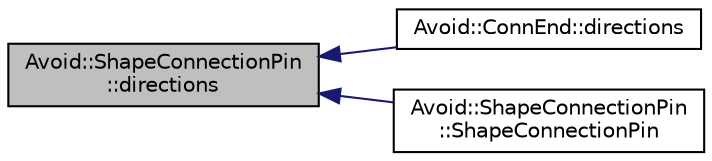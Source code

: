 digraph "Avoid::ShapeConnectionPin::directions"
{
  edge [fontname="Helvetica",fontsize="10",labelfontname="Helvetica",labelfontsize="10"];
  node [fontname="Helvetica",fontsize="10",shape=record];
  rankdir="LR";
  Node1 [label="Avoid::ShapeConnectionPin\l::directions",height=0.2,width=0.4,color="black", fillcolor="grey75", style="filled" fontcolor="black"];
  Node1 -> Node2 [dir="back",color="midnightblue",fontsize="10",style="solid",fontname="Helvetica"];
  Node2 [label="Avoid::ConnEnd::directions",height=0.2,width=0.4,color="black", fillcolor="white", style="filled",URL="$classAvoid_1_1ConnEnd.html#a62e361f05b7ef65f95162dc2c12d0e21",tooltip="Returns the directions in which this connector endpoint should be given visibility."];
  Node1 -> Node3 [dir="back",color="midnightblue",fontsize="10",style="solid",fontname="Helvetica"];
  Node3 [label="Avoid::ShapeConnectionPin\l::ShapeConnectionPin",height=0.2,width=0.4,color="black", fillcolor="white", style="filled",URL="$classAvoid_1_1ShapeConnectionPin.html#a8dc56d20fdd481de3ffc0a11f54ae373",tooltip="Constructs a ShapeConnectionPin at a specified position on a parent shape."];
}
